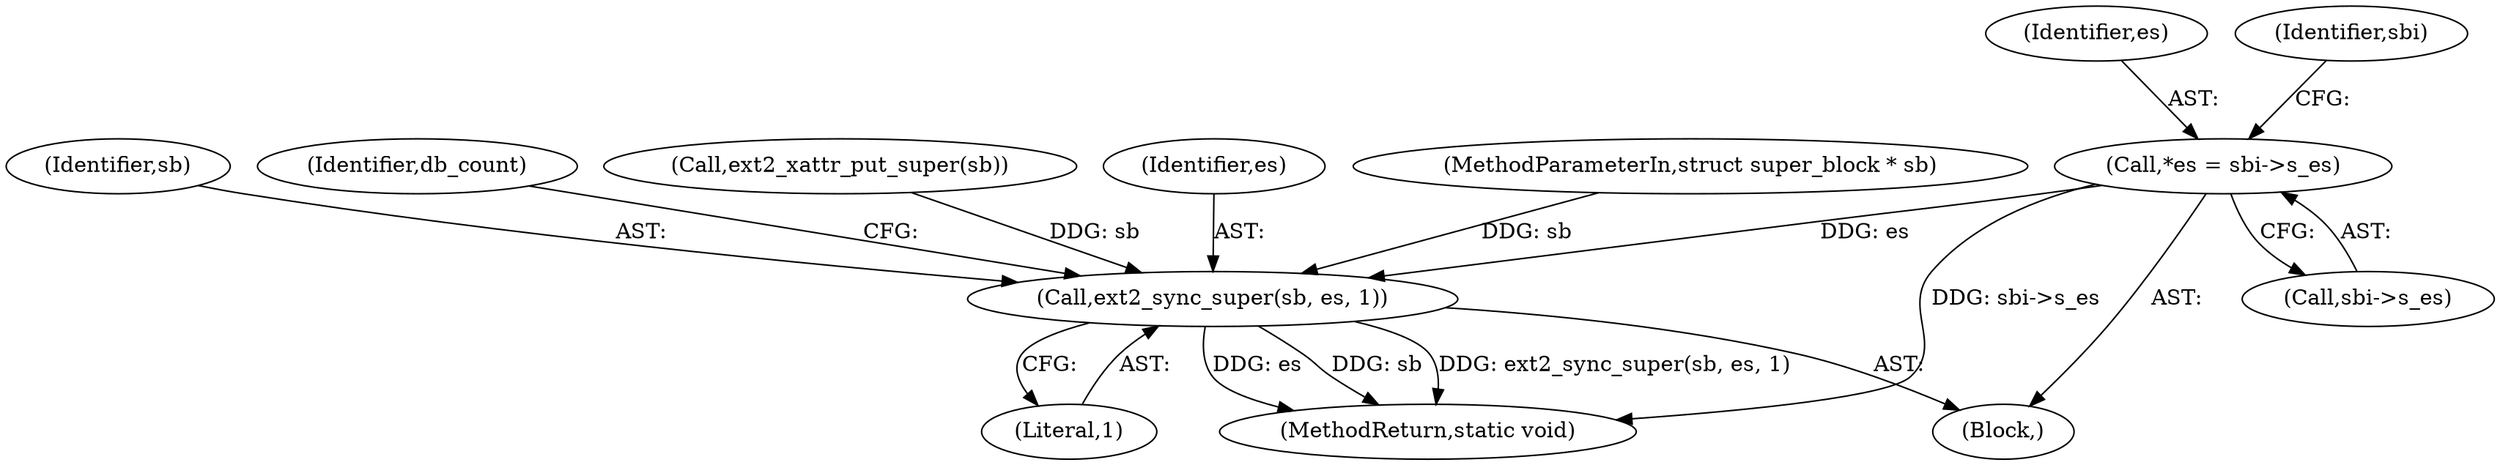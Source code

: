 digraph "0_linux_be0726d33cb8f411945884664924bed3cb8c70ee_1@pointer" {
"1000128" [label="(Call,*es = sbi->s_es)"];
"1000151" [label="(Call,ext2_sync_super(sb, es, 1))"];
"1000130" [label="(Call,sbi->s_es)"];
"1000151" [label="(Call,ext2_sync_super(sb, es, 1))"];
"1000153" [label="(Identifier,es)"];
"1000126" [label="(Block,)"];
"1000219" [label="(MethodReturn,static void)"];
"1000101" [label="(MethodParameterIn,struct super_block * sb)"];
"1000129" [label="(Identifier,es)"];
"1000136" [label="(Identifier,sbi)"];
"1000128" [label="(Call,*es = sbi->s_es)"];
"1000152" [label="(Identifier,sb)"];
"1000156" [label="(Identifier,db_count)"];
"1000154" [label="(Literal,1)"];
"1000117" [label="(Call,ext2_xattr_put_super(sb))"];
"1000128" -> "1000126"  [label="AST: "];
"1000128" -> "1000130"  [label="CFG: "];
"1000129" -> "1000128"  [label="AST: "];
"1000130" -> "1000128"  [label="AST: "];
"1000136" -> "1000128"  [label="CFG: "];
"1000128" -> "1000219"  [label="DDG: sbi->s_es"];
"1000128" -> "1000151"  [label="DDG: es"];
"1000151" -> "1000126"  [label="AST: "];
"1000151" -> "1000154"  [label="CFG: "];
"1000152" -> "1000151"  [label="AST: "];
"1000153" -> "1000151"  [label="AST: "];
"1000154" -> "1000151"  [label="AST: "];
"1000156" -> "1000151"  [label="CFG: "];
"1000151" -> "1000219"  [label="DDG: ext2_sync_super(sb, es, 1)"];
"1000151" -> "1000219"  [label="DDG: es"];
"1000151" -> "1000219"  [label="DDG: sb"];
"1000117" -> "1000151"  [label="DDG: sb"];
"1000101" -> "1000151"  [label="DDG: sb"];
}
